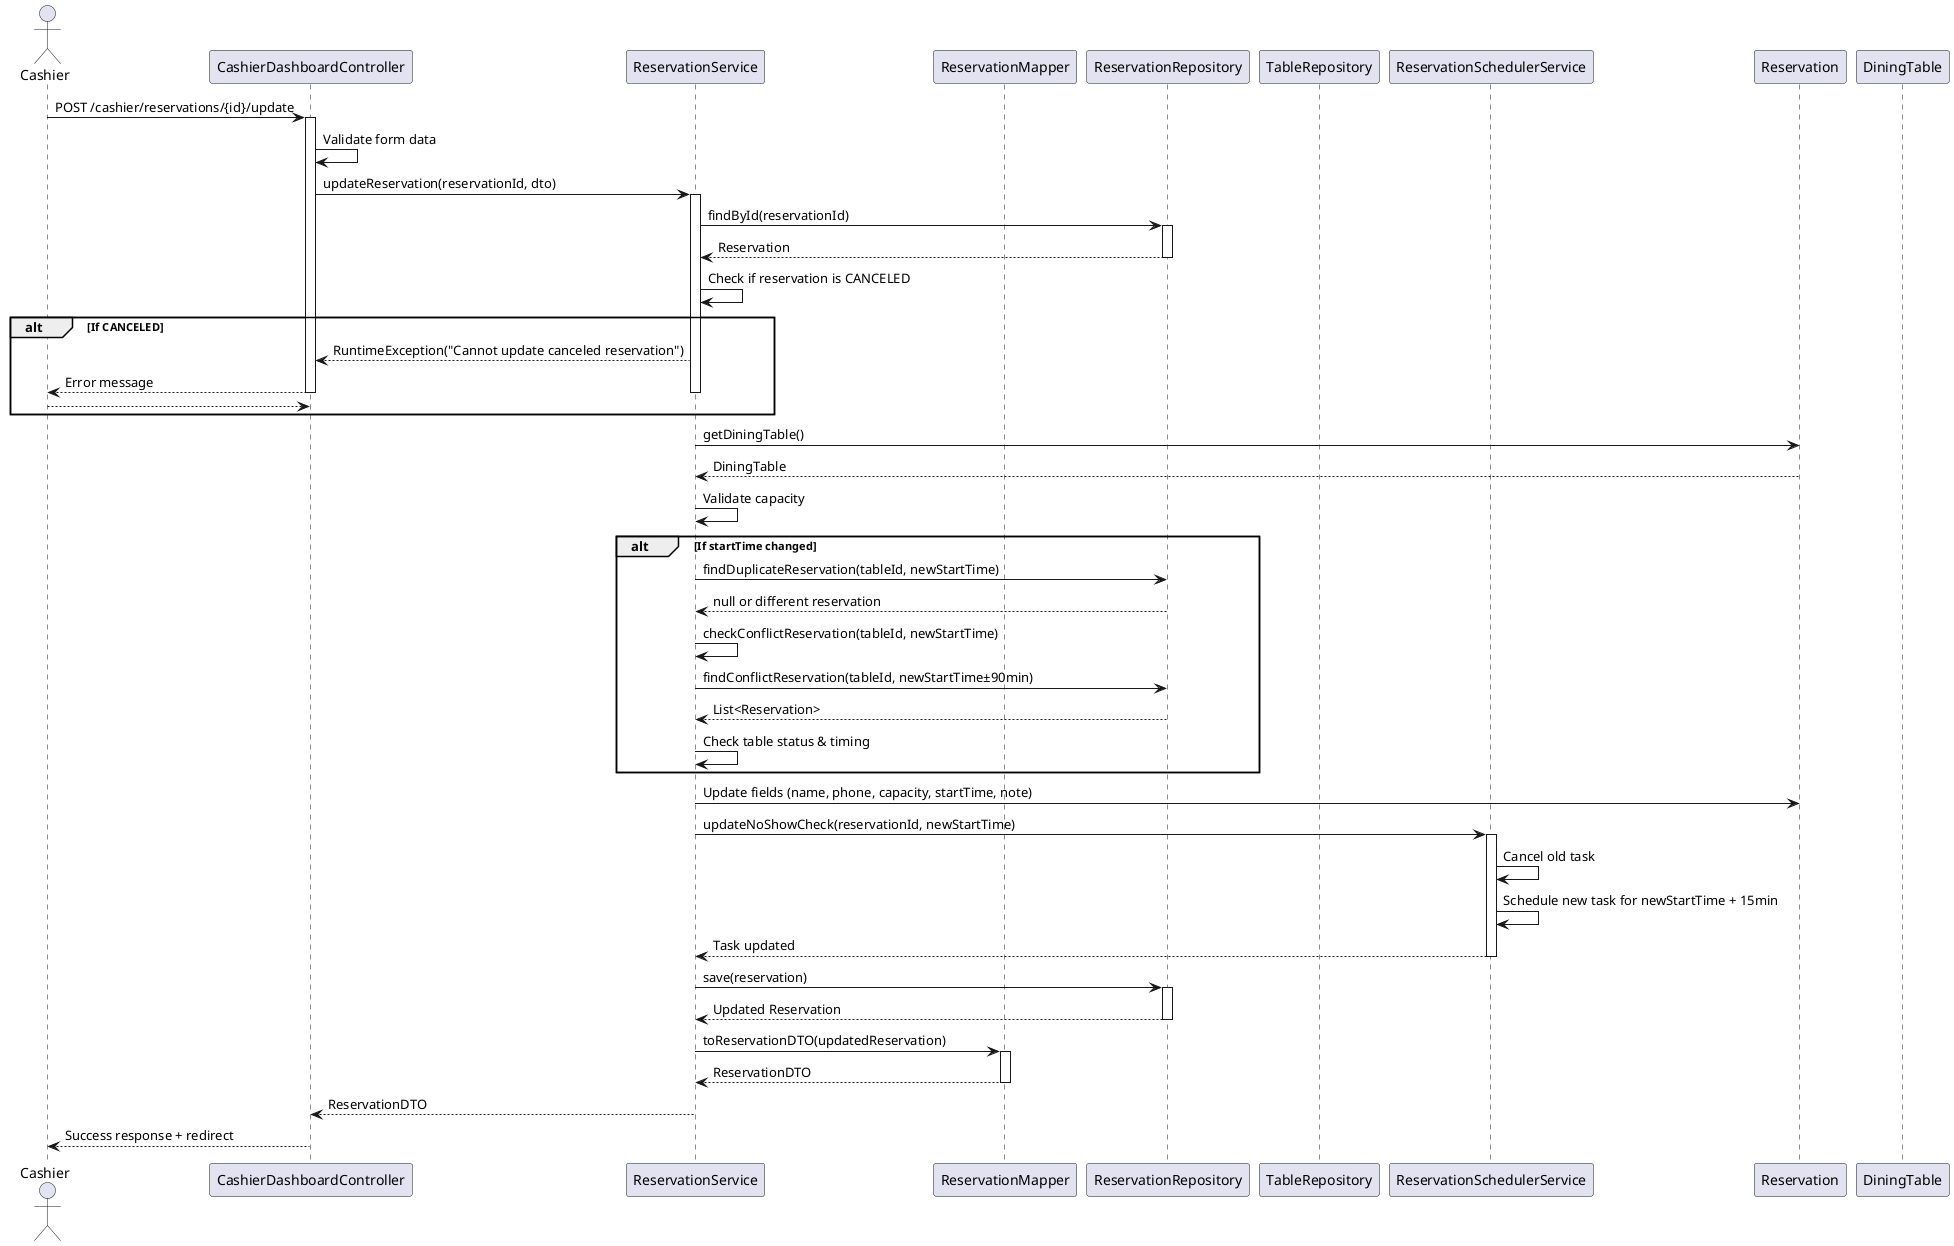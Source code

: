 @startuml Update Reservation Sequence Diagram

actor Cashier
participant "CashierDashboardController" as Controller
participant "ReservationService" as Service
participant "ReservationMapper" as Mapper
participant "ReservationRepository" as Repo
participant "TableRepository" as TableRepo
participant "ReservationSchedulerService" as Scheduler
participant "Reservation" as Entity
participant "DiningTable" as Table

Cashier -> Controller: POST /cashier/reservations/{id}/update
activate Controller

Controller -> Controller: Validate form data
Controller -> Service: updateReservation(reservationId, dto)
activate Service

Service -> Repo: findById(reservationId)
activate Repo
Repo --> Service: Reservation
deactivate Repo

Service -> Service: Check if reservation is CANCELED
alt If CANCELED
    Service --> Controller: RuntimeException("Cannot update canceled reservation")
    Controller --> Cashier: Error message
    deactivate Service
    deactivate Controller
    return
end

Service -> Entity: getDiningTable()
Entity --> Service: DiningTable
Service -> Service: Validate capacity

alt If startTime changed
    Service -> Repo: findDuplicateReservation(tableId, newStartTime)
    Repo --> Service: null or different reservation
    Service -> Service: checkConflictReservation(tableId, newStartTime)
    Service -> Repo: findConflictReservation(tableId, newStartTime±90min)
    Repo --> Service: List<Reservation>
    Service -> Service: Check table status & timing
end

Service -> Entity: Update fields (name, phone, capacity, startTime, note)
Service -> Scheduler: updateNoShowCheck(reservationId, newStartTime)
activate Scheduler
Scheduler -> Scheduler: Cancel old task
Scheduler -> Scheduler: Schedule new task for newStartTime + 15min
Scheduler --> Service: Task updated
deactivate Scheduler

Service -> Repo: save(reservation)
activate Repo
Repo --> Service: Updated Reservation
deactivate Repo

Service -> Mapper: toReservationDTO(updatedReservation)
activate Mapper
Mapper --> Service: ReservationDTO
deactivate Mapper

Service --> Controller: ReservationDTO
deactivate Service

Controller --> Cashier: Success response + redirect
deactivate Controller

@enduml
